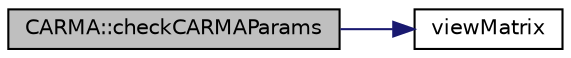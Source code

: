 digraph "CARMA::checkCARMAParams"
{
  edge [fontname="Helvetica",fontsize="10",labelfontname="Helvetica",labelfontsize="10"];
  node [fontname="Helvetica",fontsize="10",shape=record];
  rankdir="LR";
  Node1 [label="CARMA::checkCARMAParams",height=0.2,width=0.4,color="black", fillcolor="grey75", style="filled" fontcolor="black"];
  Node1 -> Node2 [color="midnightblue",fontsize="10",style="solid",fontname="Helvetica"];
  Node2 [label="viewMatrix",height=0.2,width=0.4,color="black", fillcolor="white", style="filled",URL="$_c_a_r_m_a_8cpp.html#a32cca3ca3e17261a84d64c6653524515"];
}
